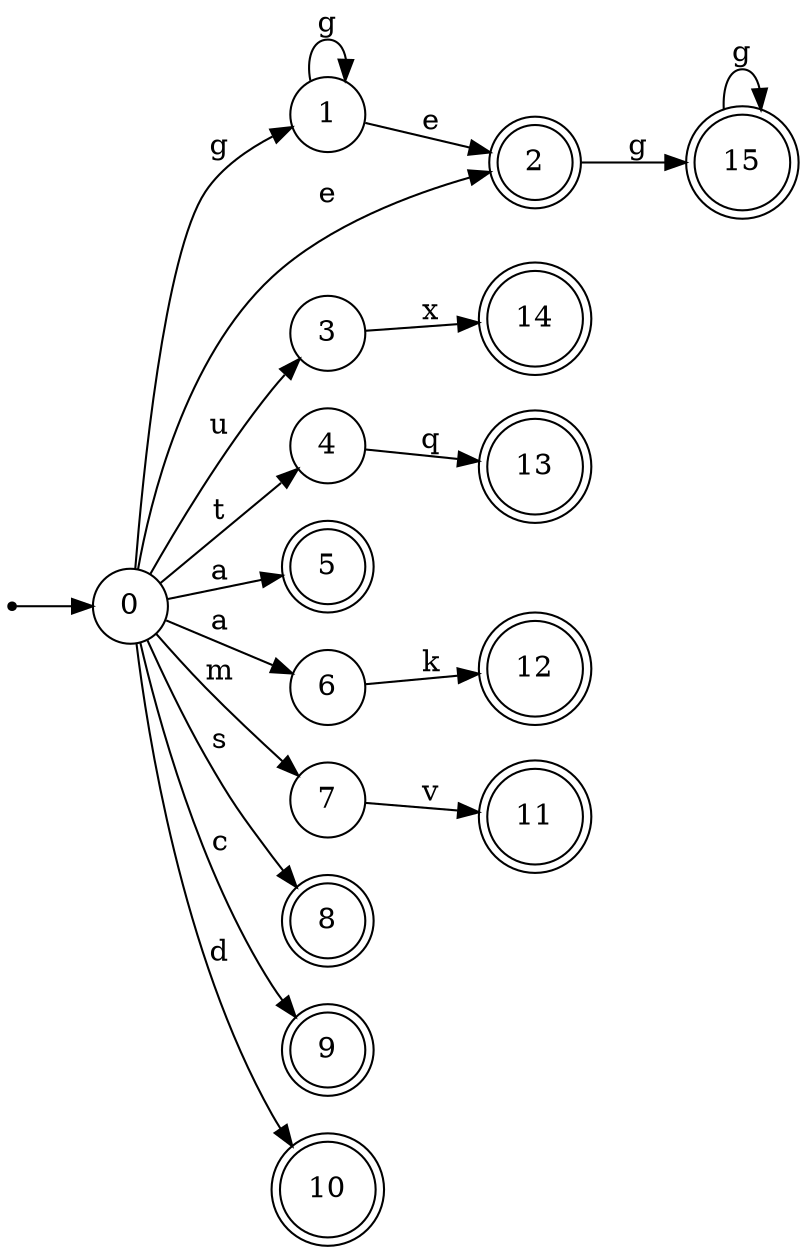 digraph finite_state_machine {
rankdir=LR;
size="20,20";
node [shape = point]; "dummy0"
node [shape = circle]; "0";
"dummy0" -> "0";
node [shape = circle]; "1";
node [shape = doublecircle]; "2";node [shape = circle]; "3";
node [shape = circle]; "4";
node [shape = doublecircle]; "5";node [shape = circle]; "6";
node [shape = circle]; "7";
node [shape = doublecircle]; "8";node [shape = doublecircle]; "9";node [shape = doublecircle]; "10";node [shape = doublecircle]; "11";node [shape = doublecircle]; "12";node [shape = doublecircle]; "13";node [shape = doublecircle]; "14";node [shape = doublecircle]; "15";"0" -> "1" [label = "g"];
 "0" -> "2" [label = "e"];
 "0" -> "3" [label = "u"];
 "0" -> "4" [label = "t"];
 "0" -> "5" [label = "a"];
 "0" -> "6" [label = "a"];
 "0" -> "7" [label = "m"];
 "0" -> "8" [label = "s"];
 "0" -> "9" [label = "c"];
 "0" -> "10" [label = "d"];
 "7" -> "11" [label = "v"];
 "6" -> "12" [label = "k"];
 "4" -> "13" [label = "q"];
 "3" -> "14" [label = "x"];
 "2" -> "15" [label = "g"];
 "15" -> "15" [label = "g"];
 "1" -> "1" [label = "g"];
 "1" -> "2" [label = "e"];
 }
